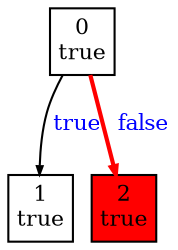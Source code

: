 digraph {
	ranksep=0.5
	nodesep=0.12
	node[fontsize=10.5,shape=box,height=0.02,width=0.02,margin="0.05,0.05"]
	edge[fontsize=10.5,arrowsize=0.4]

	init [label="0\ntrue"]
	1 [label="1\ntrue"]
	error [label="2\ntrue",style=filled,fillcolor=red]

	init->1[label=" true",fontcolor="#0000FF"]
	init->error[label="  false",fontcolor="#0000FF",color="#FF0000", style="bold"]
}